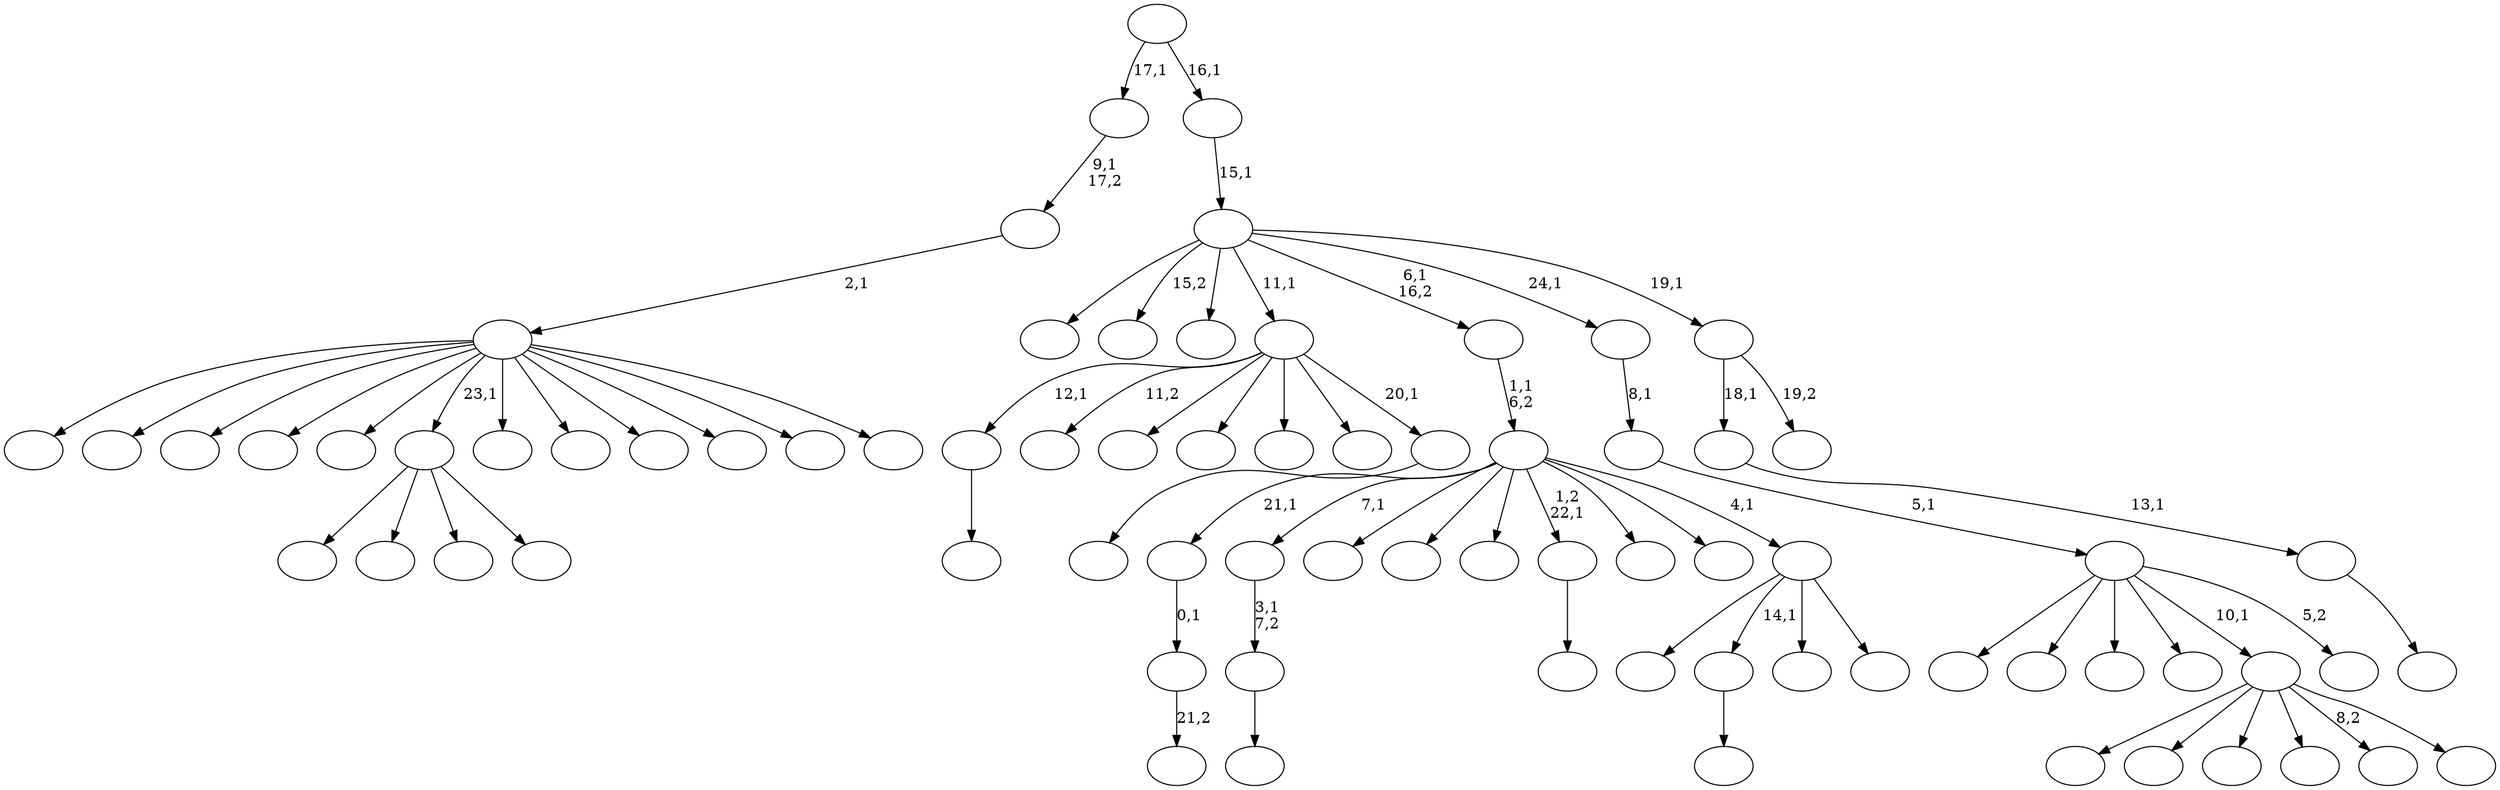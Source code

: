 digraph T {
	75 [label=""]
	74 [label=""]
	73 [label=""]
	72 [label=""]
	71 [label=""]
	70 [label=""]
	69 [label=""]
	68 [label=""]
	67 [label=""]
	66 [label=""]
	65 [label=""]
	64 [label=""]
	63 [label=""]
	62 [label=""]
	61 [label=""]
	60 [label=""]
	59 [label=""]
	58 [label=""]
	57 [label=""]
	56 [label=""]
	55 [label=""]
	54 [label=""]
	53 [label=""]
	52 [label=""]
	51 [label=""]
	50 [label=""]
	49 [label=""]
	48 [label=""]
	47 [label=""]
	46 [label=""]
	45 [label=""]
	44 [label=""]
	43 [label=""]
	42 [label=""]
	41 [label=""]
	40 [label=""]
	39 [label=""]
	38 [label=""]
	37 [label=""]
	36 [label=""]
	35 [label=""]
	34 [label=""]
	33 [label=""]
	32 [label=""]
	31 [label=""]
	30 [label=""]
	29 [label=""]
	28 [label=""]
	27 [label=""]
	26 [label=""]
	25 [label=""]
	24 [label=""]
	23 [label=""]
	22 [label=""]
	21 [label=""]
	20 [label=""]
	19 [label=""]
	18 [label=""]
	17 [label=""]
	16 [label=""]
	15 [label=""]
	14 [label=""]
	13 [label=""]
	12 [label=""]
	11 [label=""]
	10 [label=""]
	9 [label=""]
	8 [label=""]
	7 [label=""]
	6 [label=""]
	5 [label=""]
	4 [label=""]
	3 [label=""]
	2 [label=""]
	1 [label=""]
	0 [label=""]
	74 -> 75 [label="21,2"]
	73 -> 74 [label="0,1"]
	70 -> 71 [label=""]
	69 -> 70 [label="3,1\n7,2"]
	61 -> 62 [label=""]
	59 -> 60 [label=""]
	49 -> 50 [label=""]
	48 -> 49 [label="13,1"]
	39 -> 58 [label=""]
	39 -> 51 [label=""]
	39 -> 42 [label=""]
	39 -> 40 [label=""]
	33 -> 34 [label=""]
	24 -> 72 [label=""]
	24 -> 55 [label=""]
	24 -> 52 [label=""]
	24 -> 29 [label=""]
	24 -> 28 [label="8,2"]
	24 -> 25 [label=""]
	18 -> 19 [label=""]
	17 -> 59 [label="12,1"]
	17 -> 57 [label="11,2"]
	17 -> 53 [label=""]
	17 -> 32 [label=""]
	17 -> 31 [label=""]
	17 -> 27 [label=""]
	17 -> 18 [label="20,1"]
	15 -> 66 [label=""]
	15 -> 61 [label="14,1"]
	15 -> 47 [label=""]
	15 -> 16 [label=""]
	14 -> 73 [label="21,1"]
	14 -> 69 [label="7,1"]
	14 -> 46 [label=""]
	14 -> 36 [label=""]
	14 -> 35 [label=""]
	14 -> 33 [label="1,2\n22,1"]
	14 -> 30 [label=""]
	14 -> 26 [label=""]
	14 -> 15 [label="4,1"]
	13 -> 14 [label="1,1\n6,2"]
	11 -> 65 [label=""]
	11 -> 64 [label=""]
	11 -> 44 [label=""]
	11 -> 38 [label=""]
	11 -> 24 [label="10,1"]
	11 -> 12 [label="5,2"]
	10 -> 11 [label="5,1"]
	9 -> 10 [label="8,1"]
	7 -> 68 [label=""]
	7 -> 67 [label=""]
	7 -> 56 [label=""]
	7 -> 54 [label=""]
	7 -> 45 [label=""]
	7 -> 39 [label="23,1"]
	7 -> 37 [label=""]
	7 -> 23 [label=""]
	7 -> 22 [label=""]
	7 -> 21 [label=""]
	7 -> 20 [label=""]
	7 -> 8 [label=""]
	6 -> 7 [label="2,1"]
	5 -> 6 [label="9,1\n17,2"]
	3 -> 48 [label="18,1"]
	3 -> 4 [label="19,2"]
	2 -> 63 [label=""]
	2 -> 43 [label="15,2"]
	2 -> 41 [label=""]
	2 -> 17 [label="11,1"]
	2 -> 13 [label="6,1\n16,2"]
	2 -> 9 [label="24,1"]
	2 -> 3 [label="19,1"]
	1 -> 2 [label="15,1"]
	0 -> 5 [label="17,1"]
	0 -> 1 [label="16,1"]
}
